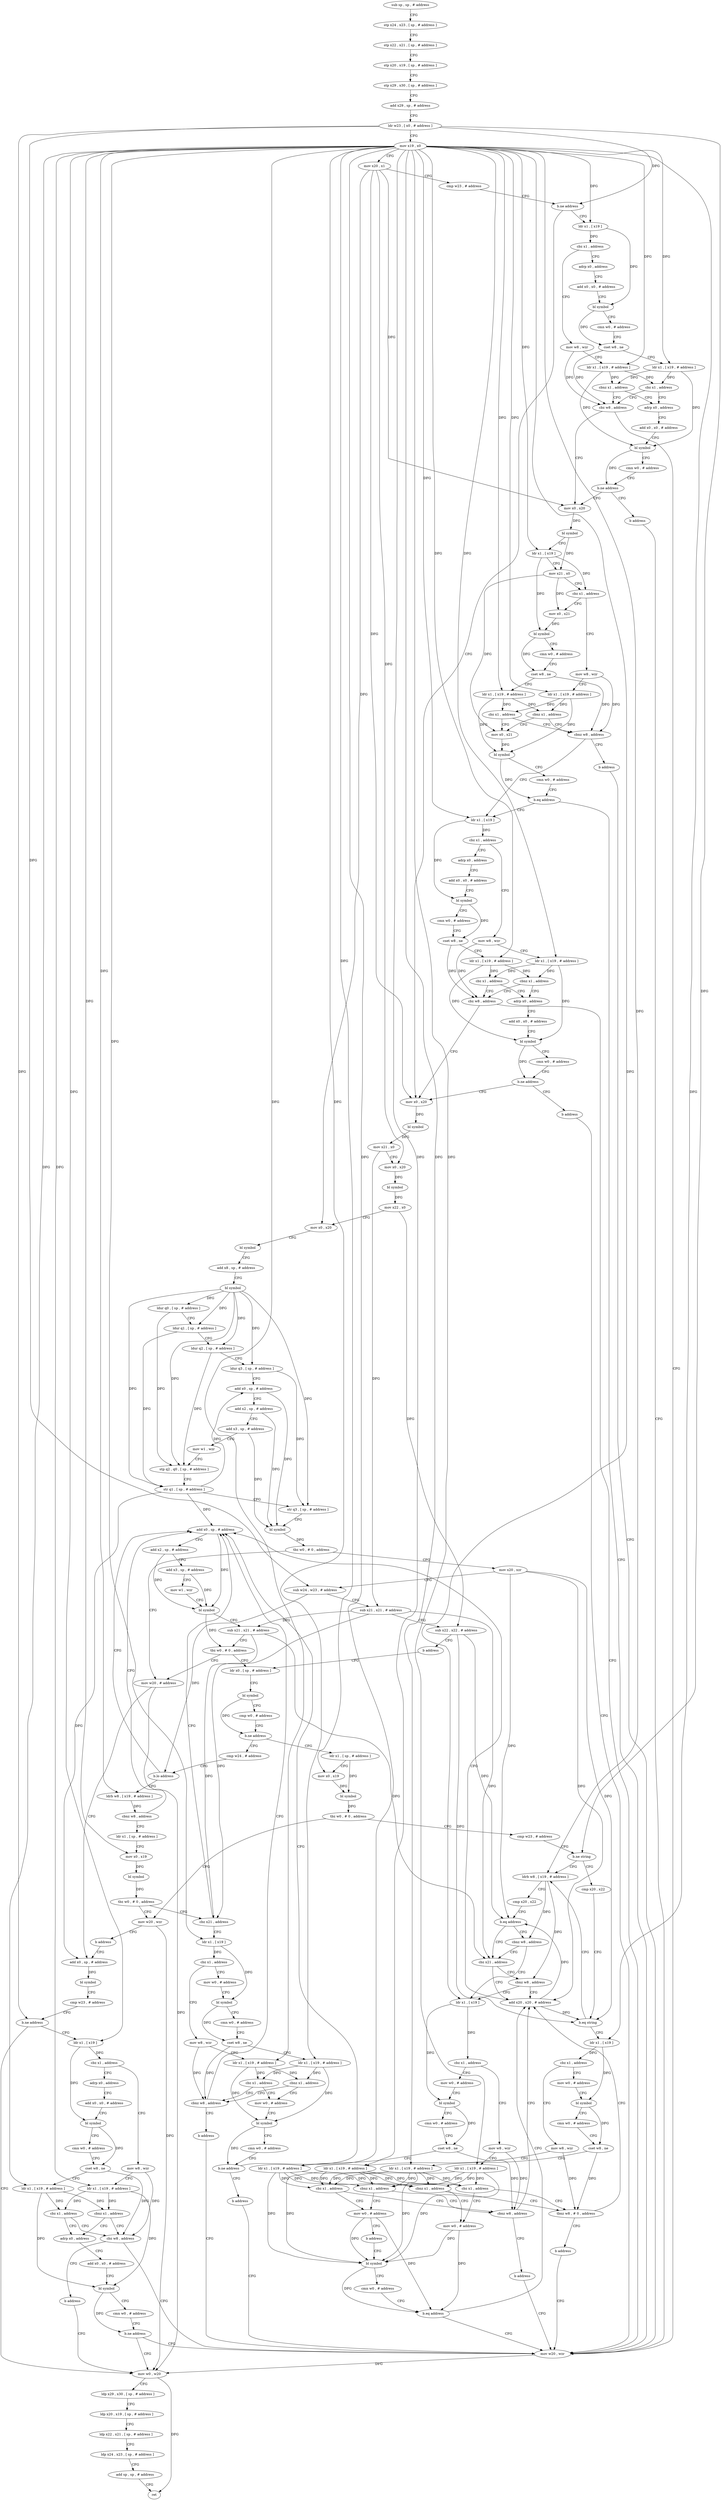 digraph "func" {
"103192" [label = "sub sp , sp , # address" ]
"103196" [label = "stp x24 , x23 , [ sp , # address ]" ]
"103200" [label = "stp x22 , x21 , [ sp , # address ]" ]
"103204" [label = "stp x20 , x19 , [ sp , # address ]" ]
"103208" [label = "stp x29 , x30 , [ sp , # address ]" ]
"103212" [label = "add x29 , sp , # address" ]
"103216" [label = "ldr w23 , [ x0 , # address ]" ]
"103220" [label = "mov x19 , x0" ]
"103224" [label = "mov x20 , x1" ]
"103228" [label = "cmp w23 , # address" ]
"103232" [label = "b.ne address" ]
"103468" [label = "mov x0 , x20" ]
"103236" [label = "ldr x1 , [ x19 ]" ]
"103472" [label = "bl symbol" ]
"103476" [label = "mov x21 , x0" ]
"103480" [label = "mov x0 , x20" ]
"103484" [label = "bl symbol" ]
"103488" [label = "mov x22 , x0" ]
"103492" [label = "mov x0 , x20" ]
"103496" [label = "bl symbol" ]
"103500" [label = "add x8 , sp , # address" ]
"103504" [label = "bl symbol" ]
"103508" [label = "ldur q0 , [ sp , # address ]" ]
"103512" [label = "ldur q1 , [ sp , # address ]" ]
"103516" [label = "ldur q2 , [ sp , # address ]" ]
"103520" [label = "ldur q3 , [ sp , # address ]" ]
"103524" [label = "add x0 , sp , # address" ]
"103528" [label = "add x2 , sp , # address" ]
"103532" [label = "add x3 , sp , # address" ]
"103536" [label = "mov w1 , wzr" ]
"103540" [label = "stp q2 , q0 , [ sp , # address ]" ]
"103544" [label = "str q1 , [ sp , # address ]" ]
"103548" [label = "str q3 , [ sp , # address ]" ]
"103552" [label = "bl symbol" ]
"103556" [label = "tbz w0 , # 0 , address" ]
"103920" [label = "mov w20 , # address" ]
"103560" [label = "mov x20 , xzr" ]
"103240" [label = "cbz x1 , address" ]
"103296" [label = "mov w8 , wzr" ]
"103244" [label = "adrp x0 , address" ]
"103924" [label = "add x0 , sp , # address" ]
"103564" [label = "sub w24 , w23 , # address" ]
"103568" [label = "sub x21 , x21 , # address" ]
"103572" [label = "sub x22 , x22 , # address" ]
"103576" [label = "b address" ]
"103640" [label = "ldr x0 , [ sp , # address ]" ]
"103300" [label = "ldr x1 , [ x19 , # address ]" ]
"103304" [label = "cbnz x1 , address" ]
"103272" [label = "adrp x0 , address" ]
"103308" [label = "cbz w8 , address" ]
"103248" [label = "add x0 , x0 , # address" ]
"103252" [label = "bl symbol" ]
"103256" [label = "cmn w0 , # address" ]
"103260" [label = "cset w8 , ne" ]
"103264" [label = "ldr x1 , [ x19 , # address ]" ]
"103268" [label = "cbz x1 , address" ]
"104000" [label = "mov w0 , w20" ]
"104004" [label = "ldp x29 , x30 , [ sp , # address ]" ]
"104008" [label = "ldp x20 , x19 , [ sp , # address ]" ]
"104012" [label = "ldp x22 , x21 , [ sp , # address ]" ]
"104016" [label = "ldp x24 , x23 , [ sp , # address ]" ]
"104020" [label = "add sp , sp , # address" ]
"104024" [label = "ret" ]
"103940" [label = "ldr x1 , [ x19 ]" ]
"103944" [label = "cbz x1 , address" ]
"104036" [label = "mov w8 , wzr" ]
"103948" [label = "adrp x0 , address" ]
"103644" [label = "bl symbol" ]
"103648" [label = "cmp w0 , # address" ]
"103652" [label = "b.ne address" ]
"103728" [label = "cmp w24 , # address" ]
"103656" [label = "ldr x1 , [ sp , # address ]" ]
"103276" [label = "add x0 , x0 , # address" ]
"103280" [label = "bl symbol" ]
"103284" [label = "cmn w0 , # address" ]
"103288" [label = "b.ne address" ]
"103312" [label = "mov x0 , x20" ]
"103292" [label = "b address" ]
"103996" [label = "mov w20 , wzr" ]
"104040" [label = "ldr x1 , [ x19 , # address ]" ]
"104044" [label = "cbnz x1 , address" ]
"103976" [label = "adrp x0 , address" ]
"104048" [label = "cbz w8 , address" ]
"103952" [label = "add x0 , x0 , # address" ]
"103956" [label = "bl symbol" ]
"103960" [label = "cmn w0 , # address" ]
"103964" [label = "cset w8 , ne" ]
"103968" [label = "ldr x1 , [ x19 , # address ]" ]
"103972" [label = "cbz x1 , address" ]
"103732" [label = "b.lo address" ]
"103612" [label = "add x0 , sp , # address" ]
"103736" [label = "ldrb w8 , [ x19 , # address ]" ]
"103660" [label = "mov x0 , x19" ]
"103664" [label = "bl symbol" ]
"103668" [label = "tbz w0 , # 0 , address" ]
"104028" [label = "mov w20 , wzr" ]
"103672" [label = "cmp w23 , # address" ]
"103316" [label = "bl symbol" ]
"103320" [label = "ldr x1 , [ x19 ]" ]
"103324" [label = "mov x21 , x0" ]
"103328" [label = "cbz x1 , address" ]
"103432" [label = "mov w8 , wzr" ]
"103332" [label = "mov x0 , x21" ]
"103980" [label = "add x0 , x0 , # address" ]
"103984" [label = "bl symbol" ]
"103988" [label = "cmn w0 , # address" ]
"103992" [label = "b.ne address" ]
"104052" [label = "b address" ]
"103616" [label = "add x2 , sp , # address" ]
"103620" [label = "add x3 , sp , # address" ]
"103624" [label = "mov w1 , wzr" ]
"103628" [label = "bl symbol" ]
"103632" [label = "sub x21 , x21 , # address" ]
"103636" [label = "tbz w0 , # 0 , address" ]
"103740" [label = "cbnz w8 , address" ]
"103744" [label = "ldr x1 , [ sp , # address ]" ]
"104032" [label = "b address" ]
"103676" [label = "b.ne string" ]
"103816" [label = "ldrb w8 , [ x19 , # address ]" ]
"103680" [label = "cmp x20 , x22" ]
"103436" [label = "ldr x1 , [ x19 , # address ]" ]
"103440" [label = "cbnz x1 , address" ]
"103356" [label = "mov x0 , x21" ]
"103444" [label = "cbnz w8 , address" ]
"103336" [label = "bl symbol" ]
"103340" [label = "cmn w0 , # address" ]
"103344" [label = "cset w8 , ne" ]
"103348" [label = "ldr x1 , [ x19 , # address ]" ]
"103352" [label = "cbz x1 , address" ]
"103748" [label = "mov x0 , x19" ]
"103752" [label = "bl symbol" ]
"103756" [label = "tbz w0 , # 0 , address" ]
"103760" [label = "cbz x21 , address" ]
"103928" [label = "bl symbol" ]
"103932" [label = "cmp w23 , # address" ]
"103936" [label = "b.ne address" ]
"103820" [label = "cmp x20 , x22" ]
"103824" [label = "b.eq address" ]
"103832" [label = "cbz x21 , address" ]
"103828" [label = "cbnz w8 , address" ]
"103684" [label = "b.eq string" ]
"103688" [label = "ldr x1 , [ x19 ]" ]
"103360" [label = "bl symbol" ]
"103364" [label = "cmn w0 , # address" ]
"103368" [label = "b.eq address" ]
"103372" [label = "ldr x1 , [ x19 ]" ]
"103448" [label = "b address" ]
"103764" [label = "ldr x1 , [ x19 ]" ]
"103608" [label = "add x20 , x20 , # address" ]
"103836" [label = "cbnz w8 , address" ]
"103840" [label = "ldr x1 , [ x19 ]" ]
"103692" [label = "cbz x1 , address" ]
"103580" [label = "mov w8 , wzr" ]
"103696" [label = "mov w0 , # address" ]
"103376" [label = "cbz x1 , address" ]
"103452" [label = "mov w8 , wzr" ]
"103380" [label = "adrp x0 , address" ]
"103768" [label = "cbz x1 , address" ]
"103900" [label = "mov w8 , wzr" ]
"103772" [label = "mov w0 , # address" ]
"103844" [label = "cbz x1 , address" ]
"103880" [label = "mov w8 , wzr" ]
"103848" [label = "mov w0 , # address" ]
"103584" [label = "ldr x1 , [ x19 , # address ]" ]
"103588" [label = "cbz x1 , address" ]
"103720" [label = "tbnz w8 , # 0 , address" ]
"103592" [label = "mov w0 , # address" ]
"103700" [label = "bl symbol" ]
"103704" [label = "cmn w0 , # address" ]
"103708" [label = "cset w8 , ne" ]
"103712" [label = "ldr x1 , [ x19 , # address ]" ]
"103716" [label = "cbnz x1 , address" ]
"103456" [label = "ldr x1 , [ x19 , # address ]" ]
"103460" [label = "cbnz x1 , address" ]
"103408" [label = "adrp x0 , address" ]
"103464" [label = "cbz w8 , address" ]
"103384" [label = "add x0 , x0 , # address" ]
"103388" [label = "bl symbol" ]
"103392" [label = "cmn w0 , # address" ]
"103396" [label = "cset w8 , ne" ]
"103400" [label = "ldr x1 , [ x19 , # address ]" ]
"103404" [label = "cbz x1 , address" ]
"103904" [label = "ldr x1 , [ x19 , # address ]" ]
"103908" [label = "cbnz x1 , address" ]
"103796" [label = "mov w0 , # address" ]
"103912" [label = "cbnz w8 , address" ]
"103776" [label = "bl symbol" ]
"103780" [label = "cmn w0 , # address" ]
"103784" [label = "cset w8 , ne" ]
"103788" [label = "ldr x1 , [ x19 , # address ]" ]
"103792" [label = "cbz x1 , address" ]
"103884" [label = "ldr x1 , [ x19 , # address ]" ]
"103888" [label = "cbnz x1 , address" ]
"103872" [label = "mov w0 , # address" ]
"103892" [label = "cbnz w8 , address" ]
"103852" [label = "bl symbol" ]
"103856" [label = "cmn w0 , # address" ]
"103860" [label = "cset w8 , ne" ]
"103864" [label = "ldr x1 , [ x19 , # address ]" ]
"103868" [label = "cbz x1 , address" ]
"103724" [label = "b address" ]
"103596" [label = "bl symbol" ]
"103412" [label = "add x0 , x0 , # address" ]
"103416" [label = "bl symbol" ]
"103420" [label = "cmn w0 , # address" ]
"103424" [label = "b.ne address" ]
"103428" [label = "b address" ]
"103800" [label = "bl symbol" ]
"103804" [label = "cmn w0 , # address" ]
"103808" [label = "b.ne address" ]
"103812" [label = "b address" ]
"103916" [label = "b address" ]
"103876" [label = "b address" ]
"103896" [label = "b address" ]
"103600" [label = "cmn w0 , # address" ]
"103604" [label = "b.eq address" ]
"103192" -> "103196" [ label = "CFG" ]
"103196" -> "103200" [ label = "CFG" ]
"103200" -> "103204" [ label = "CFG" ]
"103204" -> "103208" [ label = "CFG" ]
"103208" -> "103212" [ label = "CFG" ]
"103212" -> "103216" [ label = "CFG" ]
"103216" -> "103220" [ label = "CFG" ]
"103216" -> "103232" [ label = "DFG" ]
"103216" -> "103564" [ label = "DFG" ]
"103216" -> "103936" [ label = "DFG" ]
"103216" -> "103676" [ label = "DFG" ]
"103220" -> "103224" [ label = "CFG" ]
"103220" -> "103236" [ label = "DFG" ]
"103220" -> "103300" [ label = "DFG" ]
"103220" -> "103940" [ label = "DFG" ]
"103220" -> "103660" [ label = "DFG" ]
"103220" -> "103320" [ label = "DFG" ]
"103220" -> "103264" [ label = "DFG" ]
"103220" -> "104040" [ label = "DFG" ]
"103220" -> "103736" [ label = "DFG" ]
"103220" -> "103436" [ label = "DFG" ]
"103220" -> "103748" [ label = "DFG" ]
"103220" -> "103816" [ label = "DFG" ]
"103220" -> "103968" [ label = "DFG" ]
"103220" -> "103688" [ label = "DFG" ]
"103220" -> "103372" [ label = "DFG" ]
"103220" -> "103348" [ label = "DFG" ]
"103220" -> "103764" [ label = "DFG" ]
"103220" -> "103840" [ label = "DFG" ]
"103220" -> "103584" [ label = "DFG" ]
"103220" -> "103456" [ label = "DFG" ]
"103220" -> "103904" [ label = "DFG" ]
"103220" -> "103884" [ label = "DFG" ]
"103220" -> "103712" [ label = "DFG" ]
"103220" -> "103400" [ label = "DFG" ]
"103220" -> "103788" [ label = "DFG" ]
"103220" -> "103864" [ label = "DFG" ]
"103224" -> "103228" [ label = "CFG" ]
"103224" -> "103468" [ label = "DFG" ]
"103224" -> "103480" [ label = "DFG" ]
"103224" -> "103492" [ label = "DFG" ]
"103224" -> "103312" [ label = "DFG" ]
"103228" -> "103232" [ label = "CFG" ]
"103232" -> "103468" [ label = "CFG" ]
"103232" -> "103236" [ label = "CFG" ]
"103468" -> "103472" [ label = "DFG" ]
"103236" -> "103240" [ label = "DFG" ]
"103236" -> "103252" [ label = "DFG" ]
"103472" -> "103476" [ label = "DFG" ]
"103476" -> "103480" [ label = "CFG" ]
"103476" -> "103568" [ label = "DFG" ]
"103480" -> "103484" [ label = "DFG" ]
"103484" -> "103488" [ label = "DFG" ]
"103488" -> "103492" [ label = "CFG" ]
"103488" -> "103572" [ label = "DFG" ]
"103492" -> "103496" [ label = "CFG" ]
"103496" -> "103500" [ label = "CFG" ]
"103500" -> "103504" [ label = "CFG" ]
"103504" -> "103508" [ label = "DFG" ]
"103504" -> "103540" [ label = "DFG" ]
"103504" -> "103512" [ label = "DFG" ]
"103504" -> "103544" [ label = "DFG" ]
"103504" -> "103516" [ label = "DFG" ]
"103504" -> "103520" [ label = "DFG" ]
"103504" -> "103548" [ label = "DFG" ]
"103508" -> "103512" [ label = "CFG" ]
"103508" -> "103540" [ label = "DFG" ]
"103512" -> "103516" [ label = "CFG" ]
"103512" -> "103544" [ label = "DFG" ]
"103516" -> "103520" [ label = "CFG" ]
"103516" -> "103540" [ label = "DFG" ]
"103520" -> "103524" [ label = "CFG" ]
"103520" -> "103548" [ label = "DFG" ]
"103524" -> "103528" [ label = "CFG" ]
"103524" -> "103552" [ label = "DFG" ]
"103528" -> "103532" [ label = "CFG" ]
"103528" -> "103552" [ label = "DFG" ]
"103532" -> "103536" [ label = "CFG" ]
"103532" -> "103552" [ label = "DFG" ]
"103536" -> "103540" [ label = "CFG" ]
"103540" -> "103544" [ label = "CFG" ]
"103544" -> "103548" [ label = "CFG" ]
"103544" -> "103524" [ label = "DFG" ]
"103544" -> "103924" [ label = "DFG" ]
"103544" -> "103612" [ label = "DFG" ]
"103548" -> "103552" [ label = "CFG" ]
"103552" -> "103556" [ label = "DFG" ]
"103556" -> "103920" [ label = "CFG" ]
"103556" -> "103560" [ label = "CFG" ]
"103920" -> "103924" [ label = "CFG" ]
"103920" -> "104000" [ label = "DFG" ]
"103560" -> "103564" [ label = "CFG" ]
"103560" -> "103824" [ label = "DFG" ]
"103560" -> "103684" [ label = "DFG" ]
"103560" -> "103608" [ label = "DFG" ]
"103240" -> "103296" [ label = "CFG" ]
"103240" -> "103244" [ label = "CFG" ]
"103296" -> "103300" [ label = "CFG" ]
"103296" -> "103308" [ label = "DFG" ]
"103244" -> "103248" [ label = "CFG" ]
"103924" -> "103928" [ label = "DFG" ]
"103564" -> "103568" [ label = "CFG" ]
"103564" -> "103732" [ label = "DFG" ]
"103568" -> "103572" [ label = "CFG" ]
"103568" -> "103632" [ label = "DFG" ]
"103568" -> "103760" [ label = "DFG" ]
"103568" -> "103832" [ label = "DFG" ]
"103572" -> "103576" [ label = "CFG" ]
"103572" -> "103824" [ label = "DFG" ]
"103572" -> "103684" [ label = "DFG" ]
"103576" -> "103640" [ label = "CFG" ]
"103640" -> "103644" [ label = "CFG" ]
"103300" -> "103304" [ label = "DFG" ]
"103300" -> "103280" [ label = "DFG" ]
"103300" -> "103268" [ label = "DFG" ]
"103304" -> "103272" [ label = "CFG" ]
"103304" -> "103308" [ label = "CFG" ]
"103272" -> "103276" [ label = "CFG" ]
"103308" -> "103996" [ label = "CFG" ]
"103308" -> "103312" [ label = "CFG" ]
"103248" -> "103252" [ label = "CFG" ]
"103252" -> "103256" [ label = "CFG" ]
"103252" -> "103260" [ label = "DFG" ]
"103256" -> "103260" [ label = "CFG" ]
"103260" -> "103264" [ label = "CFG" ]
"103260" -> "103308" [ label = "DFG" ]
"103264" -> "103268" [ label = "DFG" ]
"103264" -> "103304" [ label = "DFG" ]
"103264" -> "103280" [ label = "DFG" ]
"103268" -> "103308" [ label = "CFG" ]
"103268" -> "103272" [ label = "CFG" ]
"104000" -> "104004" [ label = "CFG" ]
"104000" -> "104024" [ label = "DFG" ]
"104004" -> "104008" [ label = "CFG" ]
"104008" -> "104012" [ label = "CFG" ]
"104012" -> "104016" [ label = "CFG" ]
"104016" -> "104020" [ label = "CFG" ]
"104020" -> "104024" [ label = "CFG" ]
"103940" -> "103944" [ label = "DFG" ]
"103940" -> "103956" [ label = "DFG" ]
"103944" -> "104036" [ label = "CFG" ]
"103944" -> "103948" [ label = "CFG" ]
"104036" -> "104040" [ label = "CFG" ]
"104036" -> "104048" [ label = "DFG" ]
"103948" -> "103952" [ label = "CFG" ]
"103644" -> "103648" [ label = "CFG" ]
"103644" -> "103652" [ label = "DFG" ]
"103648" -> "103652" [ label = "CFG" ]
"103652" -> "103728" [ label = "CFG" ]
"103652" -> "103656" [ label = "CFG" ]
"103728" -> "103732" [ label = "CFG" ]
"103656" -> "103660" [ label = "CFG" ]
"103656" -> "103664" [ label = "DFG" ]
"103276" -> "103280" [ label = "CFG" ]
"103280" -> "103284" [ label = "CFG" ]
"103280" -> "103288" [ label = "DFG" ]
"103284" -> "103288" [ label = "CFG" ]
"103288" -> "103312" [ label = "CFG" ]
"103288" -> "103292" [ label = "CFG" ]
"103312" -> "103316" [ label = "DFG" ]
"103292" -> "103996" [ label = "CFG" ]
"103996" -> "104000" [ label = "DFG" ]
"104040" -> "104044" [ label = "DFG" ]
"104040" -> "103984" [ label = "DFG" ]
"104040" -> "103972" [ label = "DFG" ]
"104044" -> "103976" [ label = "CFG" ]
"104044" -> "104048" [ label = "CFG" ]
"103976" -> "103980" [ label = "CFG" ]
"104048" -> "103996" [ label = "CFG" ]
"104048" -> "104052" [ label = "CFG" ]
"103952" -> "103956" [ label = "CFG" ]
"103956" -> "103960" [ label = "CFG" ]
"103956" -> "103964" [ label = "DFG" ]
"103960" -> "103964" [ label = "CFG" ]
"103964" -> "103968" [ label = "CFG" ]
"103964" -> "104048" [ label = "DFG" ]
"103968" -> "103972" [ label = "DFG" ]
"103968" -> "104044" [ label = "DFG" ]
"103968" -> "103984" [ label = "DFG" ]
"103972" -> "104048" [ label = "CFG" ]
"103972" -> "103976" [ label = "CFG" ]
"103732" -> "103612" [ label = "CFG" ]
"103732" -> "103736" [ label = "CFG" ]
"103612" -> "103616" [ label = "CFG" ]
"103612" -> "103628" [ label = "DFG" ]
"103736" -> "103740" [ label = "DFG" ]
"103660" -> "103664" [ label = "DFG" ]
"103664" -> "103668" [ label = "DFG" ]
"103668" -> "104028" [ label = "CFG" ]
"103668" -> "103672" [ label = "CFG" ]
"104028" -> "104032" [ label = "CFG" ]
"104028" -> "104000" [ label = "DFG" ]
"103672" -> "103676" [ label = "CFG" ]
"103316" -> "103320" [ label = "CFG" ]
"103316" -> "103324" [ label = "DFG" ]
"103320" -> "103324" [ label = "CFG" ]
"103320" -> "103328" [ label = "DFG" ]
"103320" -> "103336" [ label = "DFG" ]
"103324" -> "103328" [ label = "CFG" ]
"103324" -> "103332" [ label = "DFG" ]
"103324" -> "103356" [ label = "DFG" ]
"103328" -> "103432" [ label = "CFG" ]
"103328" -> "103332" [ label = "CFG" ]
"103432" -> "103436" [ label = "CFG" ]
"103432" -> "103444" [ label = "DFG" ]
"103332" -> "103336" [ label = "DFG" ]
"103980" -> "103984" [ label = "CFG" ]
"103984" -> "103988" [ label = "CFG" ]
"103984" -> "103992" [ label = "DFG" ]
"103988" -> "103992" [ label = "CFG" ]
"103992" -> "104000" [ label = "CFG" ]
"103992" -> "103996" [ label = "CFG" ]
"104052" -> "104000" [ label = "CFG" ]
"103616" -> "103620" [ label = "CFG" ]
"103616" -> "103628" [ label = "DFG" ]
"103620" -> "103624" [ label = "CFG" ]
"103620" -> "103628" [ label = "DFG" ]
"103624" -> "103628" [ label = "CFG" ]
"103628" -> "103632" [ label = "CFG" ]
"103628" -> "103636" [ label = "DFG" ]
"103632" -> "103636" [ label = "CFG" ]
"103632" -> "103760" [ label = "DFG" ]
"103632" -> "103832" [ label = "DFG" ]
"103636" -> "103920" [ label = "CFG" ]
"103636" -> "103640" [ label = "CFG" ]
"103740" -> "103612" [ label = "CFG" ]
"103740" -> "103744" [ label = "CFG" ]
"103744" -> "103748" [ label = "CFG" ]
"104032" -> "103924" [ label = "CFG" ]
"103676" -> "103816" [ label = "CFG" ]
"103676" -> "103680" [ label = "CFG" ]
"103816" -> "103820" [ label = "CFG" ]
"103816" -> "103828" [ label = "DFG" ]
"103816" -> "103836" [ label = "DFG" ]
"103680" -> "103684" [ label = "CFG" ]
"103436" -> "103440" [ label = "DFG" ]
"103436" -> "103360" [ label = "DFG" ]
"103436" -> "103352" [ label = "DFG" ]
"103440" -> "103356" [ label = "CFG" ]
"103440" -> "103444" [ label = "CFG" ]
"103356" -> "103360" [ label = "DFG" ]
"103444" -> "103372" [ label = "CFG" ]
"103444" -> "103448" [ label = "CFG" ]
"103336" -> "103340" [ label = "CFG" ]
"103336" -> "103344" [ label = "DFG" ]
"103340" -> "103344" [ label = "CFG" ]
"103344" -> "103348" [ label = "CFG" ]
"103344" -> "103444" [ label = "DFG" ]
"103348" -> "103352" [ label = "DFG" ]
"103348" -> "103440" [ label = "DFG" ]
"103348" -> "103360" [ label = "DFG" ]
"103352" -> "103444" [ label = "CFG" ]
"103352" -> "103356" [ label = "CFG" ]
"103748" -> "103752" [ label = "DFG" ]
"103752" -> "103756" [ label = "DFG" ]
"103756" -> "104028" [ label = "CFG" ]
"103756" -> "103760" [ label = "CFG" ]
"103760" -> "103612" [ label = "CFG" ]
"103760" -> "103764" [ label = "CFG" ]
"103928" -> "103932" [ label = "CFG" ]
"103932" -> "103936" [ label = "CFG" ]
"103936" -> "104000" [ label = "CFG" ]
"103936" -> "103940" [ label = "CFG" ]
"103820" -> "103824" [ label = "CFG" ]
"103824" -> "103832" [ label = "CFG" ]
"103824" -> "103828" [ label = "CFG" ]
"103832" -> "103608" [ label = "CFG" ]
"103832" -> "103836" [ label = "CFG" ]
"103828" -> "103840" [ label = "CFG" ]
"103828" -> "103832" [ label = "CFG" ]
"103684" -> "103816" [ label = "CFG" ]
"103684" -> "103688" [ label = "CFG" ]
"103688" -> "103692" [ label = "DFG" ]
"103688" -> "103700" [ label = "DFG" ]
"103360" -> "103364" [ label = "CFG" ]
"103360" -> "103368" [ label = "DFG" ]
"103364" -> "103368" [ label = "CFG" ]
"103368" -> "103996" [ label = "CFG" ]
"103368" -> "103372" [ label = "CFG" ]
"103372" -> "103376" [ label = "DFG" ]
"103372" -> "103388" [ label = "DFG" ]
"103448" -> "103996" [ label = "CFG" ]
"103764" -> "103768" [ label = "DFG" ]
"103764" -> "103776" [ label = "DFG" ]
"103608" -> "103612" [ label = "CFG" ]
"103608" -> "103824" [ label = "DFG" ]
"103608" -> "103684" [ label = "DFG" ]
"103836" -> "103608" [ label = "CFG" ]
"103836" -> "103840" [ label = "CFG" ]
"103840" -> "103844" [ label = "DFG" ]
"103840" -> "103852" [ label = "DFG" ]
"103692" -> "103580" [ label = "CFG" ]
"103692" -> "103696" [ label = "CFG" ]
"103580" -> "103584" [ label = "CFG" ]
"103580" -> "103720" [ label = "DFG" ]
"103696" -> "103700" [ label = "CFG" ]
"103376" -> "103452" [ label = "CFG" ]
"103376" -> "103380" [ label = "CFG" ]
"103452" -> "103456" [ label = "CFG" ]
"103452" -> "103464" [ label = "DFG" ]
"103380" -> "103384" [ label = "CFG" ]
"103768" -> "103900" [ label = "CFG" ]
"103768" -> "103772" [ label = "CFG" ]
"103900" -> "103904" [ label = "CFG" ]
"103900" -> "103912" [ label = "DFG" ]
"103772" -> "103776" [ label = "CFG" ]
"103844" -> "103880" [ label = "CFG" ]
"103844" -> "103848" [ label = "CFG" ]
"103880" -> "103884" [ label = "CFG" ]
"103880" -> "103892" [ label = "DFG" ]
"103848" -> "103852" [ label = "CFG" ]
"103584" -> "103588" [ label = "DFG" ]
"103584" -> "103888" [ label = "DFG" ]
"103584" -> "103596" [ label = "DFG" ]
"103584" -> "103716" [ label = "DFG" ]
"103584" -> "103868" [ label = "DFG" ]
"103588" -> "103720" [ label = "CFG" ]
"103588" -> "103592" [ label = "CFG" ]
"103720" -> "103608" [ label = "CFG" ]
"103720" -> "103724" [ label = "CFG" ]
"103592" -> "103596" [ label = "DFG" ]
"103592" -> "103604" [ label = "DFG" ]
"103700" -> "103704" [ label = "CFG" ]
"103700" -> "103708" [ label = "DFG" ]
"103704" -> "103708" [ label = "CFG" ]
"103708" -> "103712" [ label = "CFG" ]
"103708" -> "103720" [ label = "DFG" ]
"103712" -> "103716" [ label = "DFG" ]
"103712" -> "103588" [ label = "DFG" ]
"103712" -> "103888" [ label = "DFG" ]
"103712" -> "103596" [ label = "DFG" ]
"103712" -> "103868" [ label = "DFG" ]
"103716" -> "103592" [ label = "CFG" ]
"103716" -> "103720" [ label = "CFG" ]
"103456" -> "103460" [ label = "DFG" ]
"103456" -> "103416" [ label = "DFG" ]
"103456" -> "103404" [ label = "DFG" ]
"103460" -> "103408" [ label = "CFG" ]
"103460" -> "103464" [ label = "CFG" ]
"103408" -> "103412" [ label = "CFG" ]
"103464" -> "103996" [ label = "CFG" ]
"103464" -> "103468" [ label = "CFG" ]
"103384" -> "103388" [ label = "CFG" ]
"103388" -> "103392" [ label = "CFG" ]
"103388" -> "103396" [ label = "DFG" ]
"103392" -> "103396" [ label = "CFG" ]
"103396" -> "103400" [ label = "CFG" ]
"103396" -> "103464" [ label = "DFG" ]
"103400" -> "103404" [ label = "DFG" ]
"103400" -> "103460" [ label = "DFG" ]
"103400" -> "103416" [ label = "DFG" ]
"103404" -> "103464" [ label = "CFG" ]
"103404" -> "103408" [ label = "CFG" ]
"103904" -> "103908" [ label = "DFG" ]
"103904" -> "103800" [ label = "DFG" ]
"103904" -> "103792" [ label = "DFG" ]
"103908" -> "103796" [ label = "CFG" ]
"103908" -> "103912" [ label = "CFG" ]
"103796" -> "103800" [ label = "CFG" ]
"103912" -> "103612" [ label = "CFG" ]
"103912" -> "103916" [ label = "CFG" ]
"103776" -> "103780" [ label = "CFG" ]
"103776" -> "103784" [ label = "DFG" ]
"103780" -> "103784" [ label = "CFG" ]
"103784" -> "103788" [ label = "CFG" ]
"103784" -> "103912" [ label = "DFG" ]
"103788" -> "103792" [ label = "DFG" ]
"103788" -> "103908" [ label = "DFG" ]
"103788" -> "103800" [ label = "DFG" ]
"103792" -> "103912" [ label = "CFG" ]
"103792" -> "103796" [ label = "CFG" ]
"103884" -> "103888" [ label = "DFG" ]
"103884" -> "103588" [ label = "DFG" ]
"103884" -> "103596" [ label = "DFG" ]
"103884" -> "103716" [ label = "DFG" ]
"103884" -> "103868" [ label = "DFG" ]
"103888" -> "103872" [ label = "CFG" ]
"103888" -> "103892" [ label = "CFG" ]
"103872" -> "103876" [ label = "CFG" ]
"103872" -> "103596" [ label = "DFG" ]
"103872" -> "103604" [ label = "DFG" ]
"103892" -> "103608" [ label = "CFG" ]
"103892" -> "103896" [ label = "CFG" ]
"103852" -> "103856" [ label = "CFG" ]
"103852" -> "103860" [ label = "DFG" ]
"103856" -> "103860" [ label = "CFG" ]
"103860" -> "103864" [ label = "CFG" ]
"103860" -> "103892" [ label = "DFG" ]
"103864" -> "103868" [ label = "DFG" ]
"103864" -> "103588" [ label = "DFG" ]
"103864" -> "103888" [ label = "DFG" ]
"103864" -> "103596" [ label = "DFG" ]
"103864" -> "103716" [ label = "DFG" ]
"103868" -> "103892" [ label = "CFG" ]
"103868" -> "103872" [ label = "CFG" ]
"103724" -> "103996" [ label = "CFG" ]
"103596" -> "103600" [ label = "CFG" ]
"103596" -> "103604" [ label = "DFG" ]
"103412" -> "103416" [ label = "CFG" ]
"103416" -> "103420" [ label = "CFG" ]
"103416" -> "103424" [ label = "DFG" ]
"103420" -> "103424" [ label = "CFG" ]
"103424" -> "103468" [ label = "CFG" ]
"103424" -> "103428" [ label = "CFG" ]
"103428" -> "103996" [ label = "CFG" ]
"103800" -> "103804" [ label = "CFG" ]
"103800" -> "103808" [ label = "DFG" ]
"103804" -> "103808" [ label = "CFG" ]
"103808" -> "103612" [ label = "CFG" ]
"103808" -> "103812" [ label = "CFG" ]
"103812" -> "103996" [ label = "CFG" ]
"103916" -> "103996" [ label = "CFG" ]
"103876" -> "103596" [ label = "CFG" ]
"103896" -> "103996" [ label = "CFG" ]
"103600" -> "103604" [ label = "CFG" ]
"103604" -> "103996" [ label = "CFG" ]
"103604" -> "103608" [ label = "CFG" ]
}
